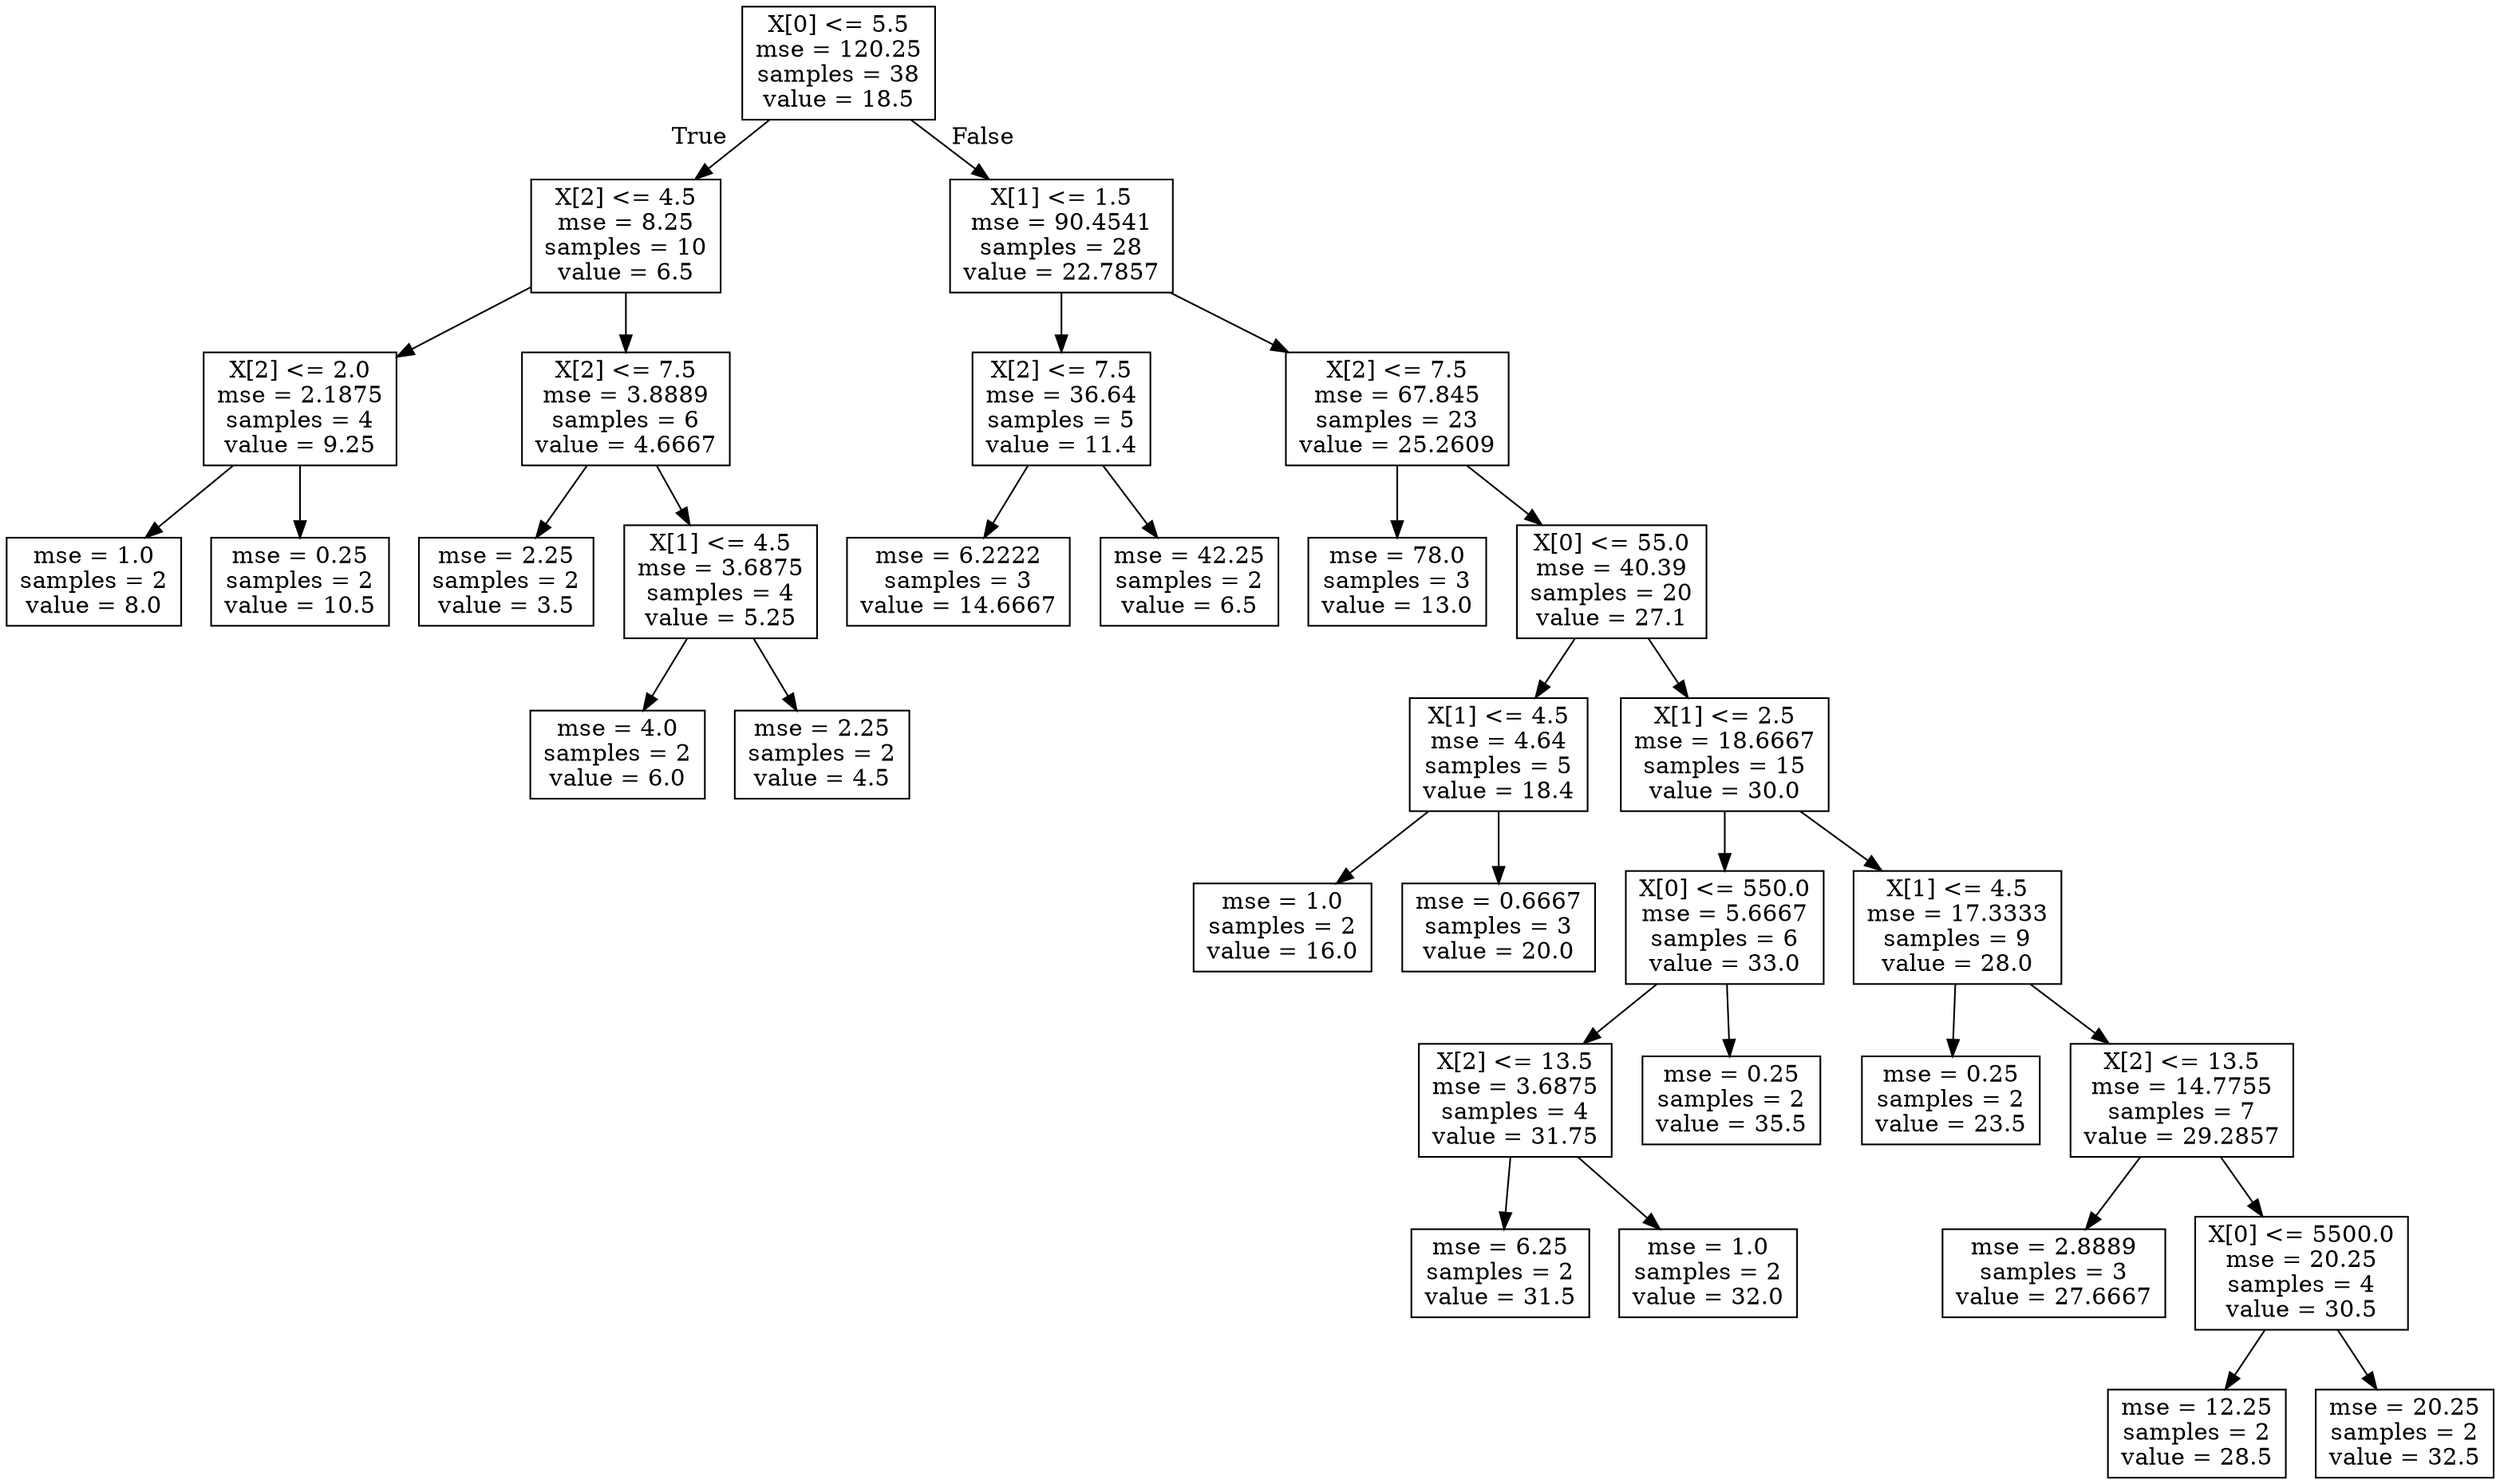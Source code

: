 digraph Tree {
node [shape=box] ;
0 [label="X[0] <= 5.5\nmse = 120.25\nsamples = 38\nvalue = 18.5"] ;
1 [label="X[2] <= 4.5\nmse = 8.25\nsamples = 10\nvalue = 6.5"] ;
0 -> 1 [labeldistance=2.5, labelangle=45, headlabel="True"] ;
2 [label="X[2] <= 2.0\nmse = 2.1875\nsamples = 4\nvalue = 9.25"] ;
1 -> 2 ;
3 [label="mse = 1.0\nsamples = 2\nvalue = 8.0"] ;
2 -> 3 ;
4 [label="mse = 0.25\nsamples = 2\nvalue = 10.5"] ;
2 -> 4 ;
5 [label="X[2] <= 7.5\nmse = 3.8889\nsamples = 6\nvalue = 4.6667"] ;
1 -> 5 ;
6 [label="mse = 2.25\nsamples = 2\nvalue = 3.5"] ;
5 -> 6 ;
7 [label="X[1] <= 4.5\nmse = 3.6875\nsamples = 4\nvalue = 5.25"] ;
5 -> 7 ;
8 [label="mse = 4.0\nsamples = 2\nvalue = 6.0"] ;
7 -> 8 ;
9 [label="mse = 2.25\nsamples = 2\nvalue = 4.5"] ;
7 -> 9 ;
10 [label="X[1] <= 1.5\nmse = 90.4541\nsamples = 28\nvalue = 22.7857"] ;
0 -> 10 [labeldistance=2.5, labelangle=-45, headlabel="False"] ;
11 [label="X[2] <= 7.5\nmse = 36.64\nsamples = 5\nvalue = 11.4"] ;
10 -> 11 ;
12 [label="mse = 6.2222\nsamples = 3\nvalue = 14.6667"] ;
11 -> 12 ;
13 [label="mse = 42.25\nsamples = 2\nvalue = 6.5"] ;
11 -> 13 ;
14 [label="X[2] <= 7.5\nmse = 67.845\nsamples = 23\nvalue = 25.2609"] ;
10 -> 14 ;
15 [label="mse = 78.0\nsamples = 3\nvalue = 13.0"] ;
14 -> 15 ;
16 [label="X[0] <= 55.0\nmse = 40.39\nsamples = 20\nvalue = 27.1"] ;
14 -> 16 ;
17 [label="X[1] <= 4.5\nmse = 4.64\nsamples = 5\nvalue = 18.4"] ;
16 -> 17 ;
18 [label="mse = 1.0\nsamples = 2\nvalue = 16.0"] ;
17 -> 18 ;
19 [label="mse = 0.6667\nsamples = 3\nvalue = 20.0"] ;
17 -> 19 ;
20 [label="X[1] <= 2.5\nmse = 18.6667\nsamples = 15\nvalue = 30.0"] ;
16 -> 20 ;
21 [label="X[0] <= 550.0\nmse = 5.6667\nsamples = 6\nvalue = 33.0"] ;
20 -> 21 ;
22 [label="X[2] <= 13.5\nmse = 3.6875\nsamples = 4\nvalue = 31.75"] ;
21 -> 22 ;
23 [label="mse = 6.25\nsamples = 2\nvalue = 31.5"] ;
22 -> 23 ;
24 [label="mse = 1.0\nsamples = 2\nvalue = 32.0"] ;
22 -> 24 ;
25 [label="mse = 0.25\nsamples = 2\nvalue = 35.5"] ;
21 -> 25 ;
26 [label="X[1] <= 4.5\nmse = 17.3333\nsamples = 9\nvalue = 28.0"] ;
20 -> 26 ;
27 [label="mse = 0.25\nsamples = 2\nvalue = 23.5"] ;
26 -> 27 ;
28 [label="X[2] <= 13.5\nmse = 14.7755\nsamples = 7\nvalue = 29.2857"] ;
26 -> 28 ;
29 [label="mse = 2.8889\nsamples = 3\nvalue = 27.6667"] ;
28 -> 29 ;
30 [label="X[0] <= 5500.0\nmse = 20.25\nsamples = 4\nvalue = 30.5"] ;
28 -> 30 ;
31 [label="mse = 12.25\nsamples = 2\nvalue = 28.5"] ;
30 -> 31 ;
32 [label="mse = 20.25\nsamples = 2\nvalue = 32.5"] ;
30 -> 32 ;
}